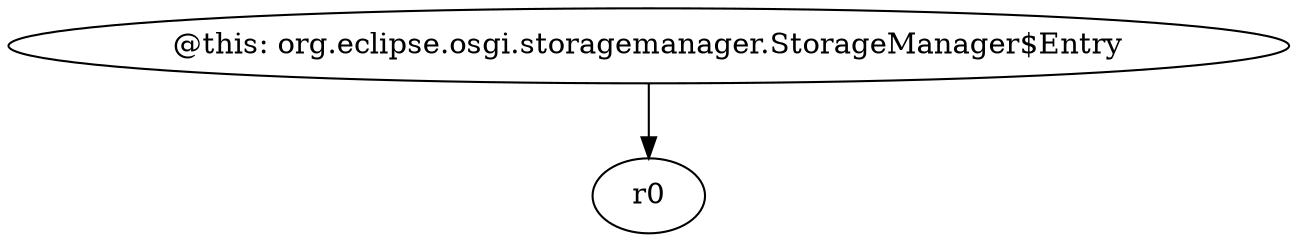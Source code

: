 digraph g {
0[label="@this: org.eclipse.osgi.storagemanager.StorageManager$Entry"]
1[label="r0"]
0->1[label=""]
}